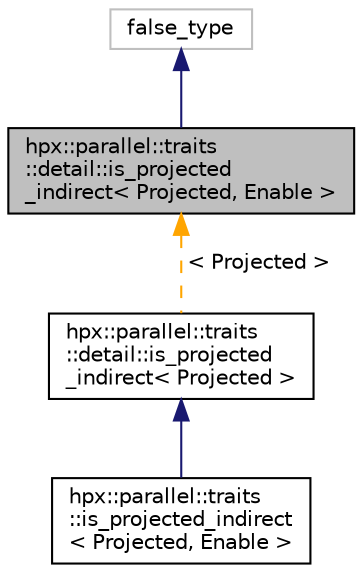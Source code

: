 digraph "hpx::parallel::traits::detail::is_projected_indirect&lt; Projected, Enable &gt;"
{
  edge [fontname="Helvetica",fontsize="10",labelfontname="Helvetica",labelfontsize="10"];
  node [fontname="Helvetica",fontsize="10",shape=record];
  Node0 [label="hpx::parallel::traits\l::detail::is_projected\l_indirect\< Projected, Enable \>",height=0.2,width=0.4,color="black", fillcolor="grey75", style="filled", fontcolor="black"];
  Node1 -> Node0 [dir="back",color="midnightblue",fontsize="10",style="solid",fontname="Helvetica"];
  Node1 [label="false_type",height=0.2,width=0.4,color="grey75", fillcolor="white", style="filled"];
  Node0 -> Node2 [dir="back",color="orange",fontsize="10",style="dashed",label=" \< Projected \>" ,fontname="Helvetica"];
  Node2 [label="hpx::parallel::traits\l::detail::is_projected\l_indirect\< Projected \>",height=0.2,width=0.4,color="black", fillcolor="white", style="filled",URL="$d0/d17/structhpx_1_1parallel_1_1traits_1_1detail_1_1is__projected__indirect.html"];
  Node2 -> Node3 [dir="back",color="midnightblue",fontsize="10",style="solid",fontname="Helvetica"];
  Node3 [label="hpx::parallel::traits\l::is_projected_indirect\l\< Projected, Enable \>",height=0.2,width=0.4,color="black", fillcolor="white", style="filled",URL="$d5/db9/structhpx_1_1parallel_1_1traits_1_1is__projected__indirect.html"];
}
